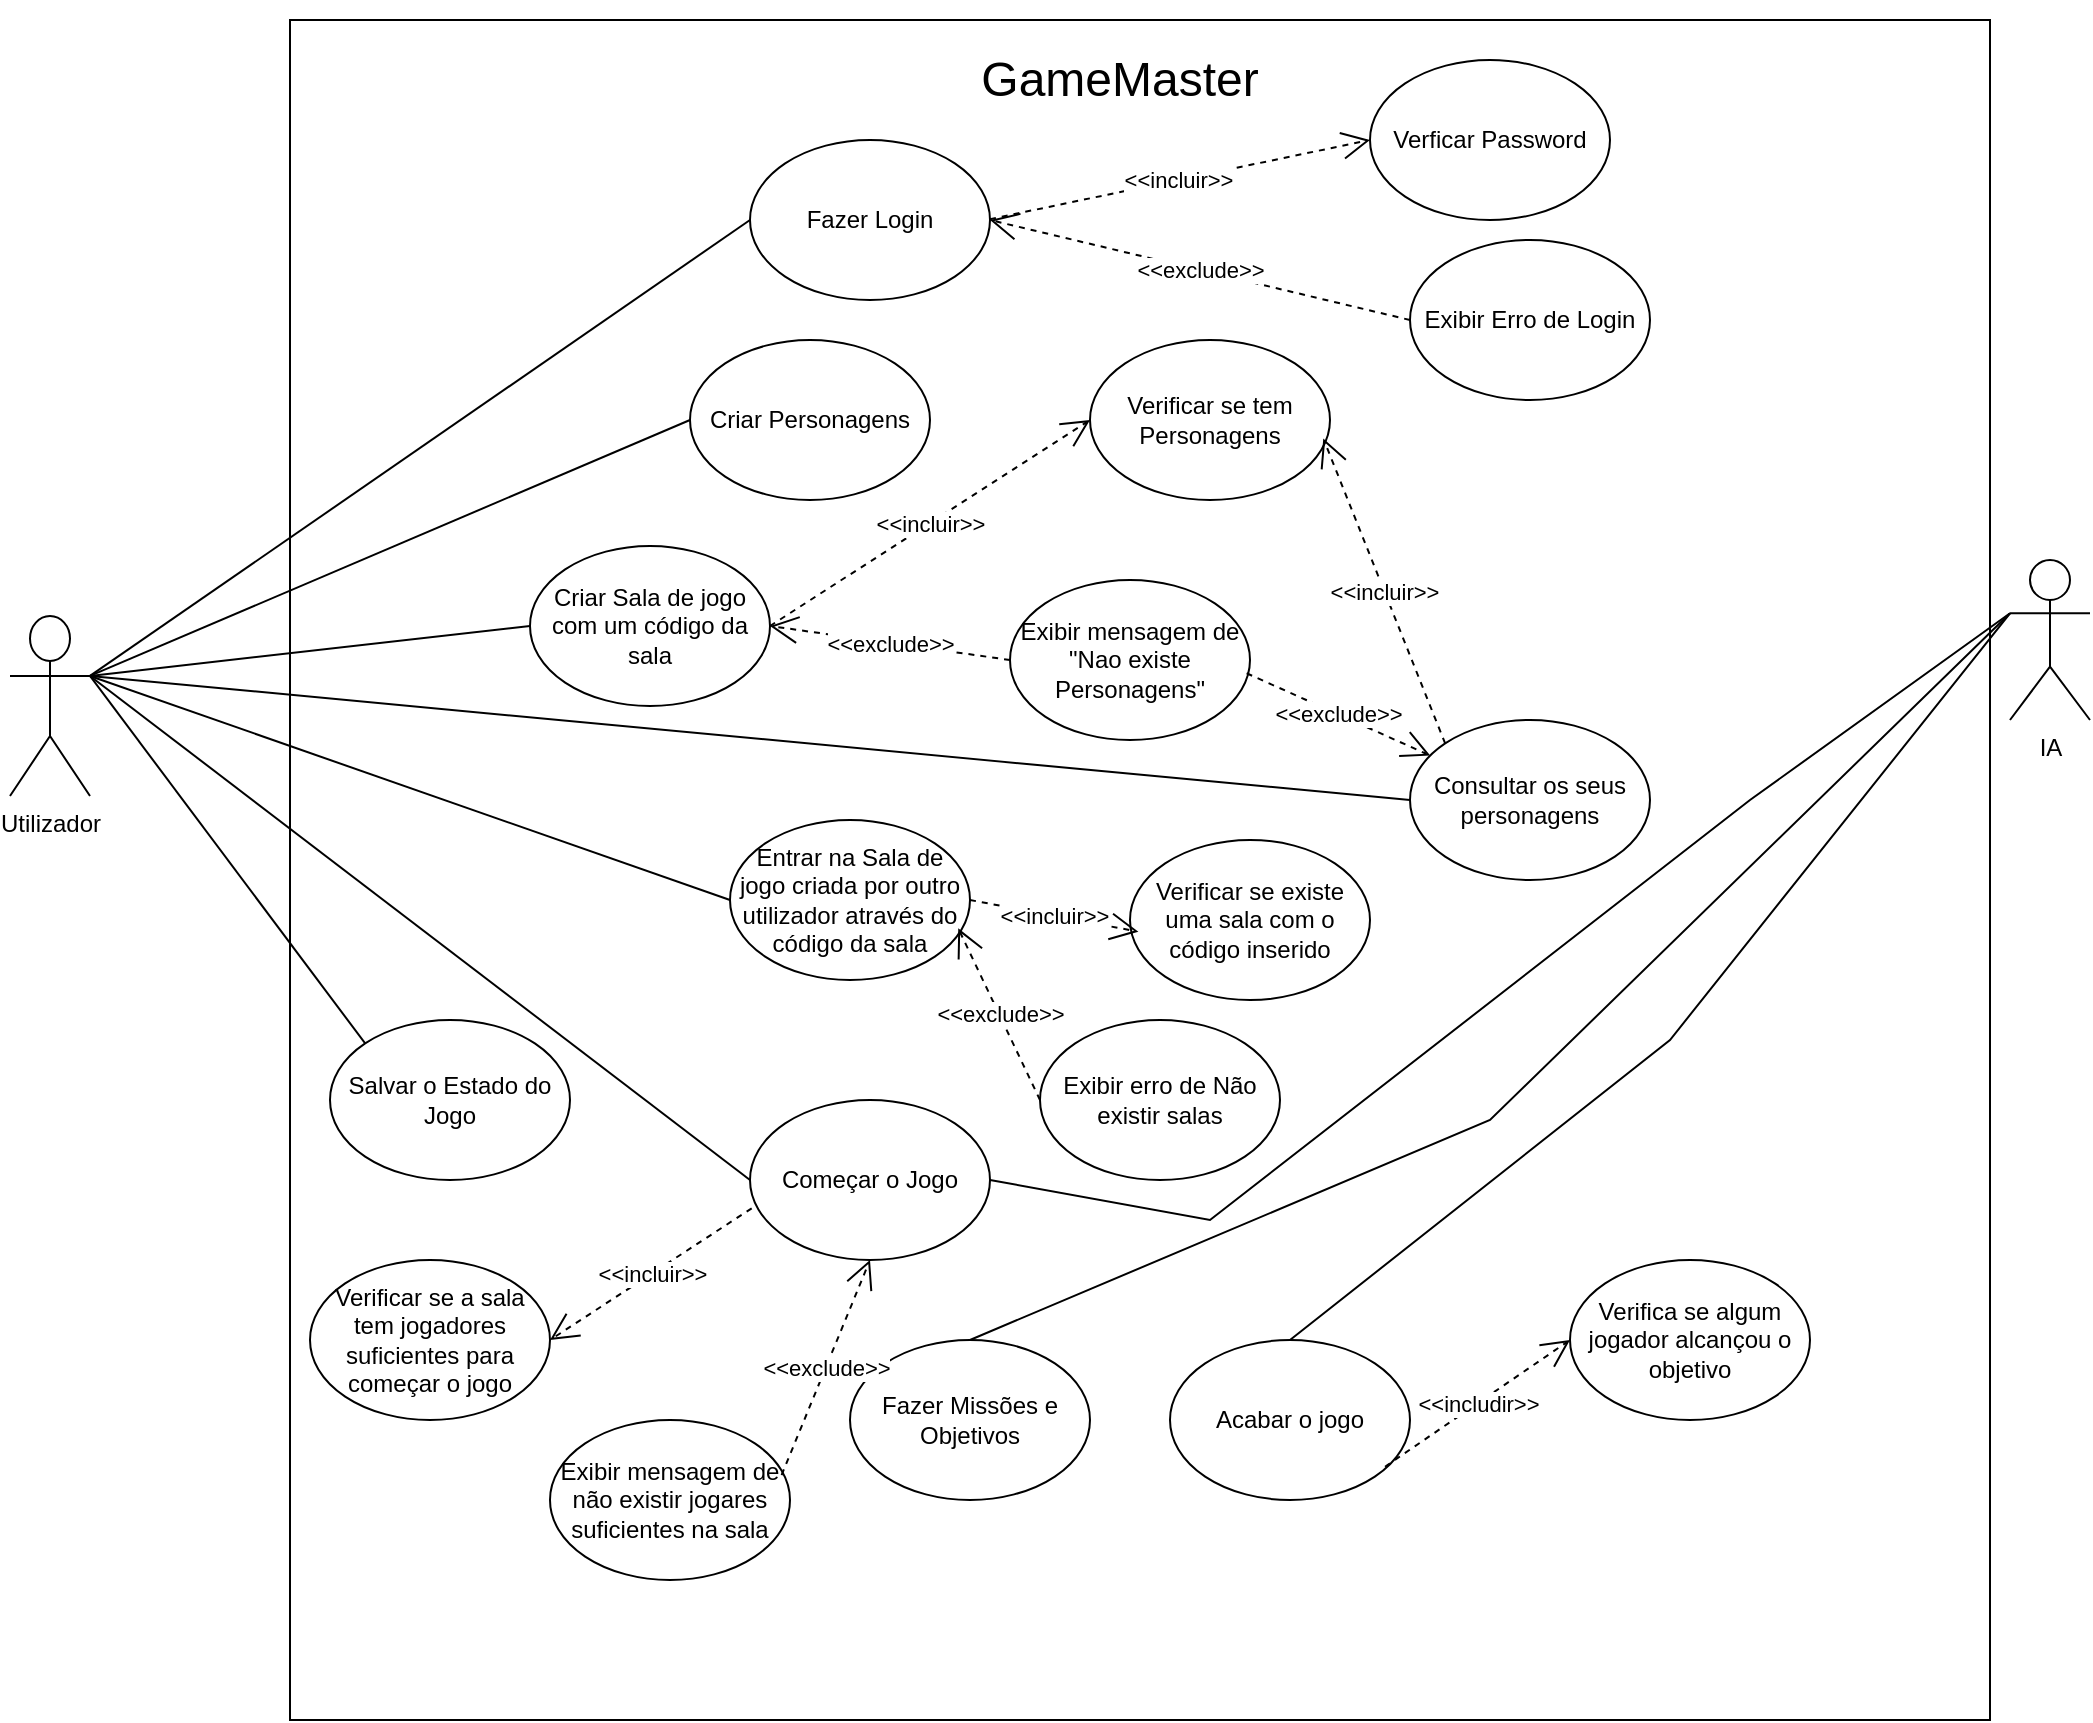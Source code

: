 <mxfile version="24.8.6">
  <diagram name="Page-1" id="e7e014a7-5840-1c2e-5031-d8a46d1fe8dd">
    <mxGraphModel dx="1509" dy="821" grid="1" gridSize="10" guides="1" tooltips="1" connect="1" arrows="1" fold="1" page="1" pageScale="1" pageWidth="1169" pageHeight="826" background="none" math="0" shadow="0">
      <root>
        <mxCell id="0" />
        <mxCell id="1" parent="0" />
        <mxCell id="M0ssaXphybHZ1SHobrus-79" value="" style="whiteSpace=wrap;html=1;aspect=fixed;verticalAlign=bottom;" vertex="1" parent="1">
          <mxGeometry x="210" y="70" width="850" height="850" as="geometry" />
        </mxCell>
        <mxCell id="M0ssaXphybHZ1SHobrus-44" value="Utilizador" style="shape=umlActor;verticalLabelPosition=bottom;verticalAlign=top;html=1;outlineConnect=0;" vertex="1" parent="1">
          <mxGeometry x="70" y="368" width="40" height="90" as="geometry" />
        </mxCell>
        <mxCell id="M0ssaXphybHZ1SHobrus-46" value="IA" style="shape=umlActor;verticalLabelPosition=bottom;verticalAlign=top;html=1;outlineConnect=0;" vertex="1" parent="1">
          <mxGeometry x="1070" y="340" width="40" height="80" as="geometry" />
        </mxCell>
        <mxCell id="M0ssaXphybHZ1SHobrus-47" value="Fazer Login" style="ellipse;whiteSpace=wrap;html=1;" vertex="1" parent="1">
          <mxGeometry x="440" y="130" width="120" height="80" as="geometry" />
        </mxCell>
        <mxCell id="M0ssaXphybHZ1SHobrus-48" value="Criar Personagens" style="ellipse;whiteSpace=wrap;html=1;" vertex="1" parent="1">
          <mxGeometry x="410" y="230" width="120" height="80" as="geometry" />
        </mxCell>
        <mxCell id="M0ssaXphybHZ1SHobrus-49" value="Criar Sala de jogo com um código da sala" style="ellipse;whiteSpace=wrap;html=1;" vertex="1" parent="1">
          <mxGeometry x="330" y="333" width="120" height="80" as="geometry" />
        </mxCell>
        <mxCell id="M0ssaXphybHZ1SHobrus-50" value="Entrar na Sala de jogo criada por outro utilizador através do código da sala" style="ellipse;whiteSpace=wrap;html=1;" vertex="1" parent="1">
          <mxGeometry x="430" y="470" width="120" height="80" as="geometry" />
        </mxCell>
        <mxCell id="M0ssaXphybHZ1SHobrus-51" value="Começar o Jogo" style="ellipse;whiteSpace=wrap;html=1;" vertex="1" parent="1">
          <mxGeometry x="440" y="610" width="120" height="80" as="geometry" />
        </mxCell>
        <mxCell id="M0ssaXphybHZ1SHobrus-52" value="Acabar o jogo" style="ellipse;whiteSpace=wrap;html=1;" vertex="1" parent="1">
          <mxGeometry x="650" y="730" width="120" height="80" as="geometry" />
        </mxCell>
        <mxCell id="M0ssaXphybHZ1SHobrus-54" value="" style="endArrow=none;html=1;rounded=0;entryX=0;entryY=0.5;entryDx=0;entryDy=0;exitX=1;exitY=0.333;exitDx=0;exitDy=0;exitPerimeter=0;" edge="1" parent="1" source="M0ssaXphybHZ1SHobrus-44" target="M0ssaXphybHZ1SHobrus-47">
          <mxGeometry width="50" height="50" relative="1" as="geometry">
            <mxPoint x="170" y="200" as="sourcePoint" />
            <mxPoint x="220" y="150" as="targetPoint" />
          </mxGeometry>
        </mxCell>
        <mxCell id="M0ssaXphybHZ1SHobrus-55" value="" style="endArrow=none;html=1;rounded=0;entryX=0;entryY=0.5;entryDx=0;entryDy=0;exitX=1;exitY=0.333;exitDx=0;exitDy=0;exitPerimeter=0;" edge="1" parent="1" source="M0ssaXphybHZ1SHobrus-44" target="M0ssaXphybHZ1SHobrus-48">
          <mxGeometry width="50" height="50" relative="1" as="geometry">
            <mxPoint x="170" y="200" as="sourcePoint" />
            <mxPoint x="440" y="270" as="targetPoint" />
          </mxGeometry>
        </mxCell>
        <mxCell id="M0ssaXphybHZ1SHobrus-56" value="" style="endArrow=none;html=1;rounded=0;entryX=0;entryY=0.5;entryDx=0;entryDy=0;exitX=1;exitY=0.333;exitDx=0;exitDy=0;exitPerimeter=0;" edge="1" parent="1" source="M0ssaXphybHZ1SHobrus-44" target="M0ssaXphybHZ1SHobrus-49">
          <mxGeometry width="50" height="50" relative="1" as="geometry">
            <mxPoint x="170" y="275" as="sourcePoint" />
            <mxPoint x="440" y="345" as="targetPoint" />
          </mxGeometry>
        </mxCell>
        <mxCell id="M0ssaXphybHZ1SHobrus-58" value="Consultar os seus personagens" style="ellipse;whiteSpace=wrap;html=1;" vertex="1" parent="1">
          <mxGeometry x="770" y="420" width="120" height="80" as="geometry" />
        </mxCell>
        <mxCell id="M0ssaXphybHZ1SHobrus-59" value="" style="endArrow=none;html=1;rounded=0;entryX=0;entryY=0.5;entryDx=0;entryDy=0;exitX=1;exitY=0.333;exitDx=0;exitDy=0;exitPerimeter=0;" edge="1" parent="1" source="M0ssaXphybHZ1SHobrus-44" target="M0ssaXphybHZ1SHobrus-58">
          <mxGeometry width="50" height="50" relative="1" as="geometry">
            <mxPoint x="170" y="270" as="sourcePoint" />
            <mxPoint x="440" y="463" as="targetPoint" />
          </mxGeometry>
        </mxCell>
        <mxCell id="M0ssaXphybHZ1SHobrus-63" value="" style="endArrow=none;html=1;rounded=0;entryX=0;entryY=0.5;entryDx=0;entryDy=0;exitX=1;exitY=0.333;exitDx=0;exitDy=0;exitPerimeter=0;" edge="1" parent="1" source="M0ssaXphybHZ1SHobrus-44" target="M0ssaXphybHZ1SHobrus-51">
          <mxGeometry width="50" height="50" relative="1" as="geometry">
            <mxPoint x="190" y="320" as="sourcePoint" />
            <mxPoint x="460" y="510" as="targetPoint" />
          </mxGeometry>
        </mxCell>
        <mxCell id="M0ssaXphybHZ1SHobrus-66" value="" style="endArrow=none;html=1;rounded=0;exitX=0.5;exitY=0;exitDx=0;exitDy=0;entryX=0;entryY=0.333;entryDx=0;entryDy=0;entryPerimeter=0;" edge="1" parent="1" source="M0ssaXphybHZ1SHobrus-52" target="M0ssaXphybHZ1SHobrus-46">
          <mxGeometry width="50" height="50" relative="1" as="geometry">
            <mxPoint x="790" y="350" as="sourcePoint" />
            <mxPoint x="840" y="300" as="targetPoint" />
            <Array as="points">
              <mxPoint x="900" y="580" />
            </Array>
          </mxGeometry>
        </mxCell>
        <mxCell id="M0ssaXphybHZ1SHobrus-67" value="Fazer Missões e Objetivos" style="ellipse;whiteSpace=wrap;html=1;" vertex="1" parent="1">
          <mxGeometry x="490" y="730" width="120" height="80" as="geometry" />
        </mxCell>
        <mxCell id="M0ssaXphybHZ1SHobrus-68" value="" style="endArrow=none;html=1;rounded=0;exitX=0.5;exitY=0;exitDx=0;exitDy=0;entryX=0;entryY=0.333;entryDx=0;entryDy=0;entryPerimeter=0;" edge="1" parent="1" source="M0ssaXphybHZ1SHobrus-67" target="M0ssaXphybHZ1SHobrus-46">
          <mxGeometry width="50" height="50" relative="1" as="geometry">
            <mxPoint x="620" y="720" as="sourcePoint" />
            <mxPoint x="660" y="250" as="targetPoint" />
            <Array as="points">
              <mxPoint x="810" y="620" />
            </Array>
          </mxGeometry>
        </mxCell>
        <mxCell id="M0ssaXphybHZ1SHobrus-69" value="Verficar Password" style="ellipse;whiteSpace=wrap;html=1;" vertex="1" parent="1">
          <mxGeometry x="750" y="90" width="120" height="80" as="geometry" />
        </mxCell>
        <mxCell id="M0ssaXphybHZ1SHobrus-70" value="Exibir Erro de Login" style="ellipse;whiteSpace=wrap;html=1;" vertex="1" parent="1">
          <mxGeometry x="770" y="180" width="120" height="80" as="geometry" />
        </mxCell>
        <mxCell id="M0ssaXphybHZ1SHobrus-71" value="Verificar se tem Personagens" style="ellipse;whiteSpace=wrap;html=1;" vertex="1" parent="1">
          <mxGeometry x="610" y="230" width="120" height="80" as="geometry" />
        </mxCell>
        <mxCell id="M0ssaXphybHZ1SHobrus-72" value="Exibir mensagem de &quot;Nao existe Personagens&quot;" style="ellipse;whiteSpace=wrap;html=1;" vertex="1" parent="1">
          <mxGeometry x="570" y="350" width="120" height="80" as="geometry" />
        </mxCell>
        <mxCell id="M0ssaXphybHZ1SHobrus-73" value="Verificar se existe uma sala com o código inserido" style="ellipse;whiteSpace=wrap;html=1;" vertex="1" parent="1">
          <mxGeometry x="630" y="480" width="120" height="80" as="geometry" />
        </mxCell>
        <mxCell id="M0ssaXphybHZ1SHobrus-74" value="Exibir erro de Não existir salas" style="ellipse;whiteSpace=wrap;html=1;" vertex="1" parent="1">
          <mxGeometry x="585" y="570" width="120" height="80" as="geometry" />
        </mxCell>
        <mxCell id="M0ssaXphybHZ1SHobrus-75" value="Verificar se a sala tem jogadores suficientes para começar o jogo" style="ellipse;whiteSpace=wrap;html=1;" vertex="1" parent="1">
          <mxGeometry x="220" y="690" width="120" height="80" as="geometry" />
        </mxCell>
        <mxCell id="M0ssaXphybHZ1SHobrus-76" value="Exibir mensagem de não existir jogares suficientes na sala" style="ellipse;whiteSpace=wrap;html=1;" vertex="1" parent="1">
          <mxGeometry x="340" y="770" width="120" height="80" as="geometry" />
        </mxCell>
        <mxCell id="M0ssaXphybHZ1SHobrus-77" value="&amp;lt;&amp;lt;incluir&amp;gt;&amp;gt;" style="endArrow=open;endSize=12;dashed=1;html=1;rounded=0;entryX=0;entryY=0.5;entryDx=0;entryDy=0;" edge="1" parent="1" target="M0ssaXphybHZ1SHobrus-69">
          <mxGeometry x="-0.005" width="160" relative="1" as="geometry">
            <mxPoint x="560" y="169.58" as="sourcePoint" />
            <mxPoint x="680" y="170" as="targetPoint" />
            <mxPoint as="offset" />
          </mxGeometry>
        </mxCell>
        <mxCell id="M0ssaXphybHZ1SHobrus-78" value="&amp;lt;&amp;lt;exclude&amp;gt;&amp;gt;" style="endArrow=open;endSize=12;dashed=1;html=1;rounded=0;entryX=1;entryY=0.5;entryDx=0;entryDy=0;exitX=0;exitY=0.5;exitDx=0;exitDy=0;" edge="1" parent="1" source="M0ssaXphybHZ1SHobrus-70" target="M0ssaXphybHZ1SHobrus-47">
          <mxGeometry width="160" relative="1" as="geometry">
            <mxPoint x="550" y="420" as="sourcePoint" />
            <mxPoint x="710" y="420" as="targetPoint" />
          </mxGeometry>
        </mxCell>
        <mxCell id="M0ssaXphybHZ1SHobrus-81" value="&amp;lt;&amp;lt;incluir&amp;gt;&amp;gt;" style="endArrow=open;endSize=12;dashed=1;html=1;rounded=0;entryX=0;entryY=0.5;entryDx=0;entryDy=0;exitX=1;exitY=0.5;exitDx=0;exitDy=0;" edge="1" parent="1" source="M0ssaXphybHZ1SHobrus-49" target="M0ssaXphybHZ1SHobrus-71">
          <mxGeometry width="160" relative="1" as="geometry">
            <mxPoint x="450" y="470" as="sourcePoint" />
            <mxPoint x="610" y="470" as="targetPoint" />
          </mxGeometry>
        </mxCell>
        <mxCell id="M0ssaXphybHZ1SHobrus-82" value="&amp;lt;&amp;lt;exclude&amp;gt;&amp;gt;" style="endArrow=open;endSize=12;dashed=1;html=1;rounded=0;entryX=1;entryY=0.5;entryDx=0;entryDy=0;exitX=0;exitY=0.5;exitDx=0;exitDy=0;" edge="1" parent="1" source="M0ssaXphybHZ1SHobrus-72" target="M0ssaXphybHZ1SHobrus-49">
          <mxGeometry width="160" relative="1" as="geometry">
            <mxPoint x="490" y="360" as="sourcePoint" />
            <mxPoint x="650" y="360" as="targetPoint" />
          </mxGeometry>
        </mxCell>
        <mxCell id="M0ssaXphybHZ1SHobrus-83" value="&amp;lt;&amp;lt;incluir&amp;gt;&amp;gt;" style="endArrow=open;endSize=12;dashed=1;html=1;rounded=0;entryX=0.035;entryY=0.573;entryDx=0;entryDy=0;entryPerimeter=0;exitX=1;exitY=0.5;exitDx=0;exitDy=0;" edge="1" parent="1" source="M0ssaXphybHZ1SHobrus-50" target="M0ssaXphybHZ1SHobrus-73">
          <mxGeometry width="160" relative="1" as="geometry">
            <mxPoint x="550" y="510" as="sourcePoint" />
            <mxPoint x="710" y="510" as="targetPoint" />
          </mxGeometry>
        </mxCell>
        <mxCell id="M0ssaXphybHZ1SHobrus-84" value="&amp;lt;&amp;lt;exclude&amp;gt;&amp;gt;" style="endArrow=open;endSize=12;dashed=1;html=1;rounded=0;entryX=0.951;entryY=0.677;entryDx=0;entryDy=0;entryPerimeter=0;exitX=0;exitY=0.5;exitDx=0;exitDy=0;" edge="1" parent="1" source="M0ssaXphybHZ1SHobrus-74" target="M0ssaXphybHZ1SHobrus-50">
          <mxGeometry width="160" relative="1" as="geometry">
            <mxPoint x="550" y="530" as="sourcePoint" />
            <mxPoint x="710" y="530" as="targetPoint" />
          </mxGeometry>
        </mxCell>
        <mxCell id="M0ssaXphybHZ1SHobrus-85" value="&amp;lt;&amp;lt;incluir&amp;gt;&amp;gt;" style="endArrow=open;endSize=12;dashed=1;html=1;rounded=0;entryX=1;entryY=0.5;entryDx=0;entryDy=0;exitX=0.007;exitY=0.677;exitDx=0;exitDy=0;exitPerimeter=0;" edge="1" parent="1" source="M0ssaXphybHZ1SHobrus-51" target="M0ssaXphybHZ1SHobrus-75">
          <mxGeometry width="160" relative="1" as="geometry">
            <mxPoint x="550" y="530" as="sourcePoint" />
            <mxPoint x="710" y="530" as="targetPoint" />
          </mxGeometry>
        </mxCell>
        <mxCell id="M0ssaXphybHZ1SHobrus-86" value="&amp;lt;&amp;lt;exclude&amp;gt;&amp;gt;" style="endArrow=open;endSize=12;dashed=1;html=1;rounded=0;exitX=0.965;exitY=0.344;exitDx=0;exitDy=0;exitPerimeter=0;entryX=0.5;entryY=1;entryDx=0;entryDy=0;" edge="1" parent="1" source="M0ssaXphybHZ1SHobrus-76" target="M0ssaXphybHZ1SHobrus-51">
          <mxGeometry width="160" relative="1" as="geometry">
            <mxPoint x="550" y="530" as="sourcePoint" />
            <mxPoint x="710" y="530" as="targetPoint" />
          </mxGeometry>
        </mxCell>
        <mxCell id="M0ssaXphybHZ1SHobrus-87" value="Verifica se algum jogador alcançou o objetivo" style="ellipse;whiteSpace=wrap;html=1;" vertex="1" parent="1">
          <mxGeometry x="850" y="690" width="120" height="80" as="geometry" />
        </mxCell>
        <mxCell id="M0ssaXphybHZ1SHobrus-88" value="&amp;lt;&amp;lt;includir&amp;gt;&amp;gt;" style="endArrow=open;endSize=12;dashed=1;html=1;rounded=0;exitX=0.896;exitY=0.792;exitDx=0;exitDy=0;exitPerimeter=0;entryX=0;entryY=0.5;entryDx=0;entryDy=0;" edge="1" parent="1" source="M0ssaXphybHZ1SHobrus-52" target="M0ssaXphybHZ1SHobrus-87">
          <mxGeometry width="160" relative="1" as="geometry">
            <mxPoint x="730" y="640" as="sourcePoint" />
            <mxPoint x="890" y="640" as="targetPoint" />
          </mxGeometry>
        </mxCell>
        <mxCell id="M0ssaXphybHZ1SHobrus-92" value="" style="endArrow=none;html=1;rounded=0;exitX=1;exitY=0.333;exitDx=0;exitDy=0;exitPerimeter=0;entryX=0;entryY=0.5;entryDx=0;entryDy=0;" edge="1" parent="1" source="M0ssaXphybHZ1SHobrus-44" target="M0ssaXphybHZ1SHobrus-50">
          <mxGeometry width="50" height="50" relative="1" as="geometry">
            <mxPoint x="430" y="510" as="sourcePoint" />
            <mxPoint x="480" y="460" as="targetPoint" />
          </mxGeometry>
        </mxCell>
        <mxCell id="M0ssaXphybHZ1SHobrus-93" value="&amp;lt;&amp;lt;incluir&amp;gt;&amp;gt;" style="endArrow=open;endSize=12;dashed=1;html=1;rounded=0;exitX=0;exitY=0;exitDx=0;exitDy=0;entryX=0.972;entryY=0.615;entryDx=0;entryDy=0;entryPerimeter=0;" edge="1" parent="1" source="M0ssaXphybHZ1SHobrus-58" target="M0ssaXphybHZ1SHobrus-71">
          <mxGeometry width="160" relative="1" as="geometry">
            <mxPoint x="450" y="380" as="sourcePoint" />
            <mxPoint x="610" y="380" as="targetPoint" />
          </mxGeometry>
        </mxCell>
        <mxCell id="M0ssaXphybHZ1SHobrus-94" value="&amp;lt;&amp;lt;exclude&amp;gt;&amp;gt;" style="endArrow=open;endSize=12;dashed=1;html=1;rounded=0;exitX=0.986;exitY=0.583;exitDx=0;exitDy=0;exitPerimeter=0;" edge="1" parent="1" source="M0ssaXphybHZ1SHobrus-72" target="M0ssaXphybHZ1SHobrus-58">
          <mxGeometry width="160" relative="1" as="geometry">
            <mxPoint x="450" y="380" as="sourcePoint" />
            <mxPoint x="610" y="380" as="targetPoint" />
          </mxGeometry>
        </mxCell>
        <mxCell id="M0ssaXphybHZ1SHobrus-98" value="&lt;font style=&quot;font-size: 24px;&quot;&gt;GameMaster&lt;/font&gt;" style="text;html=1;align=center;verticalAlign=middle;whiteSpace=wrap;rounded=0;" vertex="1" parent="1">
          <mxGeometry x="570" y="60" width="110" height="80" as="geometry" />
        </mxCell>
        <mxCell id="M0ssaXphybHZ1SHobrus-99" value="" style="endArrow=none;html=1;rounded=0;exitX=1;exitY=0.5;exitDx=0;exitDy=0;entryX=0;entryY=0.333;entryDx=0;entryDy=0;entryPerimeter=0;" edge="1" parent="1" source="M0ssaXphybHZ1SHobrus-51" target="M0ssaXphybHZ1SHobrus-46">
          <mxGeometry width="50" height="50" relative="1" as="geometry">
            <mxPoint x="770" y="510" as="sourcePoint" />
            <mxPoint x="820" y="460" as="targetPoint" />
            <Array as="points">
              <mxPoint x="670" y="670" />
              <mxPoint x="940" y="460" />
            </Array>
          </mxGeometry>
        </mxCell>
        <mxCell id="M0ssaXphybHZ1SHobrus-100" value="Salvar o Estado do Jogo" style="ellipse;whiteSpace=wrap;html=1;" vertex="1" parent="1">
          <mxGeometry x="230" y="570" width="120" height="80" as="geometry" />
        </mxCell>
        <mxCell id="M0ssaXphybHZ1SHobrus-101" value="" style="endArrow=none;html=1;rounded=0;entryX=1;entryY=0.333;entryDx=0;entryDy=0;entryPerimeter=0;exitX=0;exitY=0;exitDx=0;exitDy=0;" edge="1" parent="1" source="M0ssaXphybHZ1SHobrus-100" target="M0ssaXphybHZ1SHobrus-44">
          <mxGeometry width="50" height="50" relative="1" as="geometry">
            <mxPoint x="130" y="560" as="sourcePoint" />
            <mxPoint x="180" y="510" as="targetPoint" />
          </mxGeometry>
        </mxCell>
      </root>
    </mxGraphModel>
  </diagram>
</mxfile>
